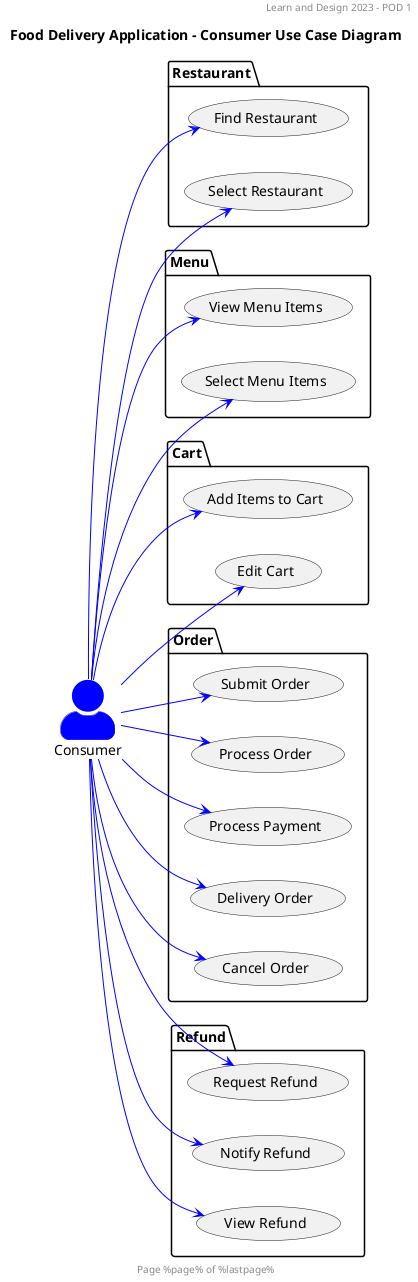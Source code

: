 @startuml
header Learn and Design 2023 - POD 1
footer Page %page% of %lastpage%
title: Food Delivery Application - Consumer Use Case Diagram

skinparam actorStyle awesome

left to right direction

actor Consumer #blue;line:blue

Package Restaurant {
    Consumer -[#blue]-> (Find Restaurant)
    Consumer -[#blue]-> (Select Restaurant)
}

Package Menu {
    Consumer -[#blue]-> (View Menu Items)
    Consumer -[#blue]-> (Select Menu Items)
}

Package Cart {
    Consumer -[#blue]-> (Add Items to Cart)
    Consumer -[#blue]-> (Edit Cart)
}

Package Order {
    Consumer -[#blue]-> (Submit Order)
    Consumer -[#blue]-> (Process Order)
    Consumer -[#blue]-> (Process Payment)
    Consumer -[#blue]-> (Delivery Order)
    Consumer -[#blue]-> (Cancel Order)
}

package Refund {
    Consumer -[#blue]-> (Request Refund)
    Consumer -[#blue]-> (Notify Refund)
    Consumer -[#blue]-> (View Refund)
}

@enduml